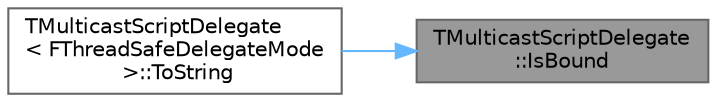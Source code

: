 digraph "TMulticastScriptDelegate::IsBound"
{
 // INTERACTIVE_SVG=YES
 // LATEX_PDF_SIZE
  bgcolor="transparent";
  edge [fontname=Helvetica,fontsize=10,labelfontname=Helvetica,labelfontsize=10];
  node [fontname=Helvetica,fontsize=10,shape=box,height=0.2,width=0.4];
  rankdir="RL";
  Node1 [id="Node000001",label="TMulticastScriptDelegate\l::IsBound",height=0.2,width=0.4,color="gray40", fillcolor="grey60", style="filled", fontcolor="black",tooltip="Checks to see if any functions are bound to this multi-cast delegate."];
  Node1 -> Node2 [id="edge1_Node000001_Node000002",dir="back",color="steelblue1",style="solid",tooltip=" "];
  Node2 [id="Node000002",label="TMulticastScriptDelegate\l\< FThreadSafeDelegateMode\l \>::ToString",height=0.2,width=0.4,color="grey40", fillcolor="white", style="filled",URL="$dc/d3a/classTMulticastScriptDelegate.html#afdeafbbfd4c28532b06578373788ea09",tooltip=" "];
}
